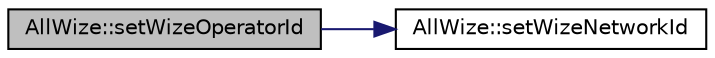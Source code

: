 digraph "AllWize::setWizeOperatorId"
{
 // LATEX_PDF_SIZE
  edge [fontname="Helvetica",fontsize="10",labelfontname="Helvetica",labelfontsize="10"];
  node [fontname="Helvetica",fontsize="10",shape=record];
  rankdir="LR";
  Node1 [label="AllWize::setWizeOperatorId",height=0.2,width=0.4,color="black", fillcolor="grey75", style="filled", fontcolor="black",tooltip="Use AllWize::setWizeNetworkId instead."];
  Node1 -> Node2 [color="midnightblue",fontsize="10",style="solid",fontname="Helvetica"];
  Node2 [label="AllWize::setWizeNetworkId",height=0.2,width=0.4,color="black", fillcolor="white", style="filled",URL="$classAllWize.html#a14da67c08c9c89d58f972cae62bba334",tooltip="Sets the wize network ID field in the transpoprt layer."];
}
